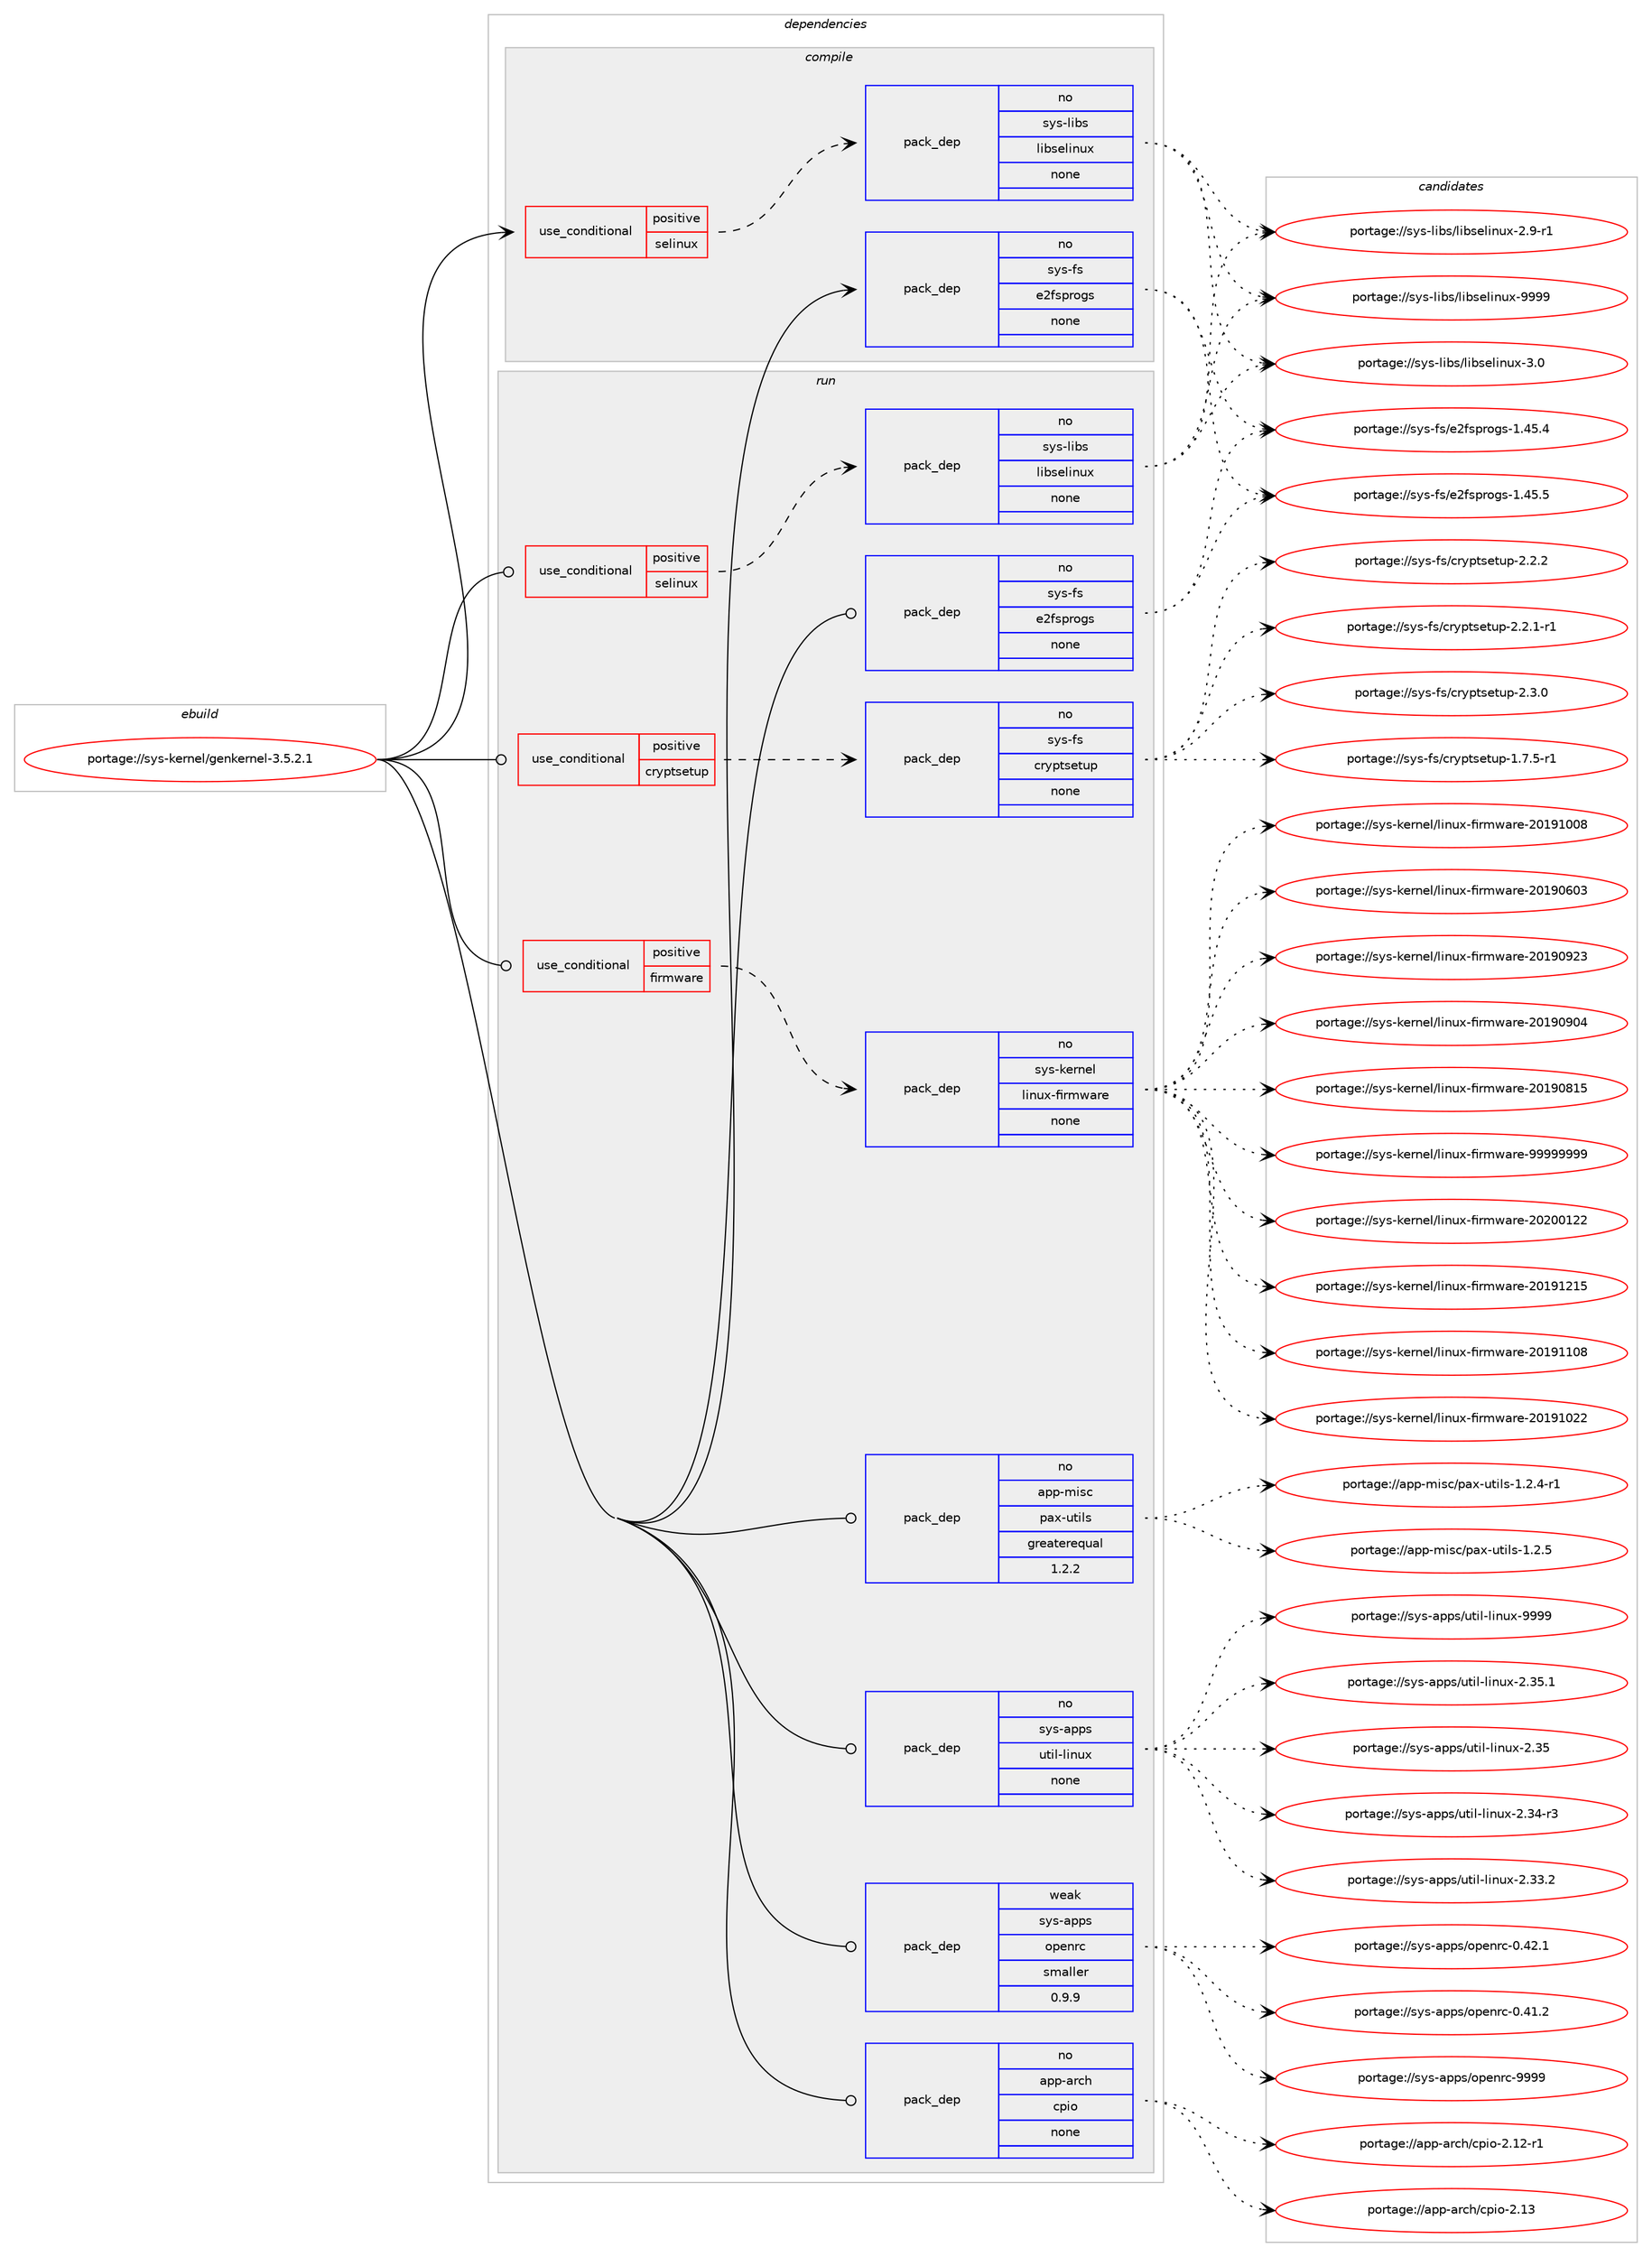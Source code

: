 digraph prolog {

# *************
# Graph options
# *************

newrank=true;
concentrate=true;
compound=true;
graph [rankdir=LR,fontname=Helvetica,fontsize=10,ranksep=1.5];#, ranksep=2.5, nodesep=0.2];
edge  [arrowhead=vee];
node  [fontname=Helvetica,fontsize=10];

# **********
# The ebuild
# **********

subgraph cluster_leftcol {
color=gray;
rank=same;
label=<<i>ebuild</i>>;
id [label="portage://sys-kernel/genkernel-3.5.2.1", color=red, width=4, href="../sys-kernel/genkernel-3.5.2.1.svg"];
}

# ****************
# The dependencies
# ****************

subgraph cluster_midcol {
color=gray;
label=<<i>dependencies</i>>;
subgraph cluster_compile {
fillcolor="#eeeeee";
style=filled;
label=<<i>compile</i>>;
subgraph cond5010 {
dependency28047 [label=<<TABLE BORDER="0" CELLBORDER="1" CELLSPACING="0" CELLPADDING="4"><TR><TD ROWSPAN="3" CELLPADDING="10">use_conditional</TD></TR><TR><TD>positive</TD></TR><TR><TD>selinux</TD></TR></TABLE>>, shape=none, color=red];
subgraph pack22301 {
dependency28048 [label=<<TABLE BORDER="0" CELLBORDER="1" CELLSPACING="0" CELLPADDING="4" WIDTH="220"><TR><TD ROWSPAN="6" CELLPADDING="30">pack_dep</TD></TR><TR><TD WIDTH="110">no</TD></TR><TR><TD>sys-libs</TD></TR><TR><TD>libselinux</TD></TR><TR><TD>none</TD></TR><TR><TD></TD></TR></TABLE>>, shape=none, color=blue];
}
dependency28047:e -> dependency28048:w [weight=20,style="dashed",arrowhead="vee"];
}
id:e -> dependency28047:w [weight=20,style="solid",arrowhead="vee"];
subgraph pack22302 {
dependency28049 [label=<<TABLE BORDER="0" CELLBORDER="1" CELLSPACING="0" CELLPADDING="4" WIDTH="220"><TR><TD ROWSPAN="6" CELLPADDING="30">pack_dep</TD></TR><TR><TD WIDTH="110">no</TD></TR><TR><TD>sys-fs</TD></TR><TR><TD>e2fsprogs</TD></TR><TR><TD>none</TD></TR><TR><TD></TD></TR></TABLE>>, shape=none, color=blue];
}
id:e -> dependency28049:w [weight=20,style="solid",arrowhead="vee"];
}
subgraph cluster_compileandrun {
fillcolor="#eeeeee";
style=filled;
label=<<i>compile and run</i>>;
}
subgraph cluster_run {
fillcolor="#eeeeee";
style=filled;
label=<<i>run</i>>;
subgraph cond5011 {
dependency28050 [label=<<TABLE BORDER="0" CELLBORDER="1" CELLSPACING="0" CELLPADDING="4"><TR><TD ROWSPAN="3" CELLPADDING="10">use_conditional</TD></TR><TR><TD>positive</TD></TR><TR><TD>cryptsetup</TD></TR></TABLE>>, shape=none, color=red];
subgraph pack22303 {
dependency28051 [label=<<TABLE BORDER="0" CELLBORDER="1" CELLSPACING="0" CELLPADDING="4" WIDTH="220"><TR><TD ROWSPAN="6" CELLPADDING="30">pack_dep</TD></TR><TR><TD WIDTH="110">no</TD></TR><TR><TD>sys-fs</TD></TR><TR><TD>cryptsetup</TD></TR><TR><TD>none</TD></TR><TR><TD></TD></TR></TABLE>>, shape=none, color=blue];
}
dependency28050:e -> dependency28051:w [weight=20,style="dashed",arrowhead="vee"];
}
id:e -> dependency28050:w [weight=20,style="solid",arrowhead="odot"];
subgraph cond5012 {
dependency28052 [label=<<TABLE BORDER="0" CELLBORDER="1" CELLSPACING="0" CELLPADDING="4"><TR><TD ROWSPAN="3" CELLPADDING="10">use_conditional</TD></TR><TR><TD>positive</TD></TR><TR><TD>firmware</TD></TR></TABLE>>, shape=none, color=red];
subgraph pack22304 {
dependency28053 [label=<<TABLE BORDER="0" CELLBORDER="1" CELLSPACING="0" CELLPADDING="4" WIDTH="220"><TR><TD ROWSPAN="6" CELLPADDING="30">pack_dep</TD></TR><TR><TD WIDTH="110">no</TD></TR><TR><TD>sys-kernel</TD></TR><TR><TD>linux-firmware</TD></TR><TR><TD>none</TD></TR><TR><TD></TD></TR></TABLE>>, shape=none, color=blue];
}
dependency28052:e -> dependency28053:w [weight=20,style="dashed",arrowhead="vee"];
}
id:e -> dependency28052:w [weight=20,style="solid",arrowhead="odot"];
subgraph cond5013 {
dependency28054 [label=<<TABLE BORDER="0" CELLBORDER="1" CELLSPACING="0" CELLPADDING="4"><TR><TD ROWSPAN="3" CELLPADDING="10">use_conditional</TD></TR><TR><TD>positive</TD></TR><TR><TD>selinux</TD></TR></TABLE>>, shape=none, color=red];
subgraph pack22305 {
dependency28055 [label=<<TABLE BORDER="0" CELLBORDER="1" CELLSPACING="0" CELLPADDING="4" WIDTH="220"><TR><TD ROWSPAN="6" CELLPADDING="30">pack_dep</TD></TR><TR><TD WIDTH="110">no</TD></TR><TR><TD>sys-libs</TD></TR><TR><TD>libselinux</TD></TR><TR><TD>none</TD></TR><TR><TD></TD></TR></TABLE>>, shape=none, color=blue];
}
dependency28054:e -> dependency28055:w [weight=20,style="dashed",arrowhead="vee"];
}
id:e -> dependency28054:w [weight=20,style="solid",arrowhead="odot"];
subgraph pack22306 {
dependency28056 [label=<<TABLE BORDER="0" CELLBORDER="1" CELLSPACING="0" CELLPADDING="4" WIDTH="220"><TR><TD ROWSPAN="6" CELLPADDING="30">pack_dep</TD></TR><TR><TD WIDTH="110">no</TD></TR><TR><TD>app-arch</TD></TR><TR><TD>cpio</TD></TR><TR><TD>none</TD></TR><TR><TD></TD></TR></TABLE>>, shape=none, color=blue];
}
id:e -> dependency28056:w [weight=20,style="solid",arrowhead="odot"];
subgraph pack22307 {
dependency28057 [label=<<TABLE BORDER="0" CELLBORDER="1" CELLSPACING="0" CELLPADDING="4" WIDTH="220"><TR><TD ROWSPAN="6" CELLPADDING="30">pack_dep</TD></TR><TR><TD WIDTH="110">no</TD></TR><TR><TD>app-misc</TD></TR><TR><TD>pax-utils</TD></TR><TR><TD>greaterequal</TD></TR><TR><TD>1.2.2</TD></TR></TABLE>>, shape=none, color=blue];
}
id:e -> dependency28057:w [weight=20,style="solid",arrowhead="odot"];
subgraph pack22308 {
dependency28058 [label=<<TABLE BORDER="0" CELLBORDER="1" CELLSPACING="0" CELLPADDING="4" WIDTH="220"><TR><TD ROWSPAN="6" CELLPADDING="30">pack_dep</TD></TR><TR><TD WIDTH="110">no</TD></TR><TR><TD>sys-apps</TD></TR><TR><TD>util-linux</TD></TR><TR><TD>none</TD></TR><TR><TD></TD></TR></TABLE>>, shape=none, color=blue];
}
id:e -> dependency28058:w [weight=20,style="solid",arrowhead="odot"];
subgraph pack22309 {
dependency28059 [label=<<TABLE BORDER="0" CELLBORDER="1" CELLSPACING="0" CELLPADDING="4" WIDTH="220"><TR><TD ROWSPAN="6" CELLPADDING="30">pack_dep</TD></TR><TR><TD WIDTH="110">no</TD></TR><TR><TD>sys-fs</TD></TR><TR><TD>e2fsprogs</TD></TR><TR><TD>none</TD></TR><TR><TD></TD></TR></TABLE>>, shape=none, color=blue];
}
id:e -> dependency28059:w [weight=20,style="solid",arrowhead="odot"];
subgraph pack22310 {
dependency28060 [label=<<TABLE BORDER="0" CELLBORDER="1" CELLSPACING="0" CELLPADDING="4" WIDTH="220"><TR><TD ROWSPAN="6" CELLPADDING="30">pack_dep</TD></TR><TR><TD WIDTH="110">weak</TD></TR><TR><TD>sys-apps</TD></TR><TR><TD>openrc</TD></TR><TR><TD>smaller</TD></TR><TR><TD>0.9.9</TD></TR></TABLE>>, shape=none, color=blue];
}
id:e -> dependency28060:w [weight=20,style="solid",arrowhead="odot"];
}
}

# **************
# The candidates
# **************

subgraph cluster_choices {
rank=same;
color=gray;
label=<<i>candidates</i>>;

subgraph choice22301 {
color=black;
nodesep=1;
choice115121115451081059811547108105981151011081051101171204557575757 [label="portage://sys-libs/libselinux-9999", color=red, width=4,href="../sys-libs/libselinux-9999.svg"];
choice1151211154510810598115471081059811510110810511011712045514648 [label="portage://sys-libs/libselinux-3.0", color=red, width=4,href="../sys-libs/libselinux-3.0.svg"];
choice11512111545108105981154710810598115101108105110117120455046574511449 [label="portage://sys-libs/libselinux-2.9-r1", color=red, width=4,href="../sys-libs/libselinux-2.9-r1.svg"];
dependency28048:e -> choice115121115451081059811547108105981151011081051101171204557575757:w [style=dotted,weight="100"];
dependency28048:e -> choice1151211154510810598115471081059811510110810511011712045514648:w [style=dotted,weight="100"];
dependency28048:e -> choice11512111545108105981154710810598115101108105110117120455046574511449:w [style=dotted,weight="100"];
}
subgraph choice22302 {
color=black;
nodesep=1;
choice11512111545102115471015010211511211411110311545494652534653 [label="portage://sys-fs/e2fsprogs-1.45.5", color=red, width=4,href="../sys-fs/e2fsprogs-1.45.5.svg"];
choice11512111545102115471015010211511211411110311545494652534652 [label="portage://sys-fs/e2fsprogs-1.45.4", color=red, width=4,href="../sys-fs/e2fsprogs-1.45.4.svg"];
dependency28049:e -> choice11512111545102115471015010211511211411110311545494652534653:w [style=dotted,weight="100"];
dependency28049:e -> choice11512111545102115471015010211511211411110311545494652534652:w [style=dotted,weight="100"];
}
subgraph choice22303 {
color=black;
nodesep=1;
choice115121115451021154799114121112116115101116117112455046514648 [label="portage://sys-fs/cryptsetup-2.3.0", color=red, width=4,href="../sys-fs/cryptsetup-2.3.0.svg"];
choice115121115451021154799114121112116115101116117112455046504650 [label="portage://sys-fs/cryptsetup-2.2.2", color=red, width=4,href="../sys-fs/cryptsetup-2.2.2.svg"];
choice1151211154510211547991141211121161151011161171124550465046494511449 [label="portage://sys-fs/cryptsetup-2.2.1-r1", color=red, width=4,href="../sys-fs/cryptsetup-2.2.1-r1.svg"];
choice1151211154510211547991141211121161151011161171124549465546534511449 [label="portage://sys-fs/cryptsetup-1.7.5-r1", color=red, width=4,href="../sys-fs/cryptsetup-1.7.5-r1.svg"];
dependency28051:e -> choice115121115451021154799114121112116115101116117112455046514648:w [style=dotted,weight="100"];
dependency28051:e -> choice115121115451021154799114121112116115101116117112455046504650:w [style=dotted,weight="100"];
dependency28051:e -> choice1151211154510211547991141211121161151011161171124550465046494511449:w [style=dotted,weight="100"];
dependency28051:e -> choice1151211154510211547991141211121161151011161171124549465546534511449:w [style=dotted,weight="100"];
}
subgraph choice22304 {
color=black;
nodesep=1;
choice11512111545107101114110101108471081051101171204510210511410911997114101455757575757575757 [label="portage://sys-kernel/linux-firmware-99999999", color=red, width=4,href="../sys-kernel/linux-firmware-99999999.svg"];
choice11512111545107101114110101108471081051101171204510210511410911997114101455048504848495050 [label="portage://sys-kernel/linux-firmware-20200122", color=red, width=4,href="../sys-kernel/linux-firmware-20200122.svg"];
choice11512111545107101114110101108471081051101171204510210511410911997114101455048495749504953 [label="portage://sys-kernel/linux-firmware-20191215", color=red, width=4,href="../sys-kernel/linux-firmware-20191215.svg"];
choice11512111545107101114110101108471081051101171204510210511410911997114101455048495749494856 [label="portage://sys-kernel/linux-firmware-20191108", color=red, width=4,href="../sys-kernel/linux-firmware-20191108.svg"];
choice11512111545107101114110101108471081051101171204510210511410911997114101455048495749485050 [label="portage://sys-kernel/linux-firmware-20191022", color=red, width=4,href="../sys-kernel/linux-firmware-20191022.svg"];
choice11512111545107101114110101108471081051101171204510210511410911997114101455048495749484856 [label="portage://sys-kernel/linux-firmware-20191008", color=red, width=4,href="../sys-kernel/linux-firmware-20191008.svg"];
choice11512111545107101114110101108471081051101171204510210511410911997114101455048495748575051 [label="portage://sys-kernel/linux-firmware-20190923", color=red, width=4,href="../sys-kernel/linux-firmware-20190923.svg"];
choice11512111545107101114110101108471081051101171204510210511410911997114101455048495748574852 [label="portage://sys-kernel/linux-firmware-20190904", color=red, width=4,href="../sys-kernel/linux-firmware-20190904.svg"];
choice11512111545107101114110101108471081051101171204510210511410911997114101455048495748564953 [label="portage://sys-kernel/linux-firmware-20190815", color=red, width=4,href="../sys-kernel/linux-firmware-20190815.svg"];
choice11512111545107101114110101108471081051101171204510210511410911997114101455048495748544851 [label="portage://sys-kernel/linux-firmware-20190603", color=red, width=4,href="../sys-kernel/linux-firmware-20190603.svg"];
dependency28053:e -> choice11512111545107101114110101108471081051101171204510210511410911997114101455757575757575757:w [style=dotted,weight="100"];
dependency28053:e -> choice11512111545107101114110101108471081051101171204510210511410911997114101455048504848495050:w [style=dotted,weight="100"];
dependency28053:e -> choice11512111545107101114110101108471081051101171204510210511410911997114101455048495749504953:w [style=dotted,weight="100"];
dependency28053:e -> choice11512111545107101114110101108471081051101171204510210511410911997114101455048495749494856:w [style=dotted,weight="100"];
dependency28053:e -> choice11512111545107101114110101108471081051101171204510210511410911997114101455048495749485050:w [style=dotted,weight="100"];
dependency28053:e -> choice11512111545107101114110101108471081051101171204510210511410911997114101455048495749484856:w [style=dotted,weight="100"];
dependency28053:e -> choice11512111545107101114110101108471081051101171204510210511410911997114101455048495748575051:w [style=dotted,weight="100"];
dependency28053:e -> choice11512111545107101114110101108471081051101171204510210511410911997114101455048495748574852:w [style=dotted,weight="100"];
dependency28053:e -> choice11512111545107101114110101108471081051101171204510210511410911997114101455048495748564953:w [style=dotted,weight="100"];
dependency28053:e -> choice11512111545107101114110101108471081051101171204510210511410911997114101455048495748544851:w [style=dotted,weight="100"];
}
subgraph choice22305 {
color=black;
nodesep=1;
choice115121115451081059811547108105981151011081051101171204557575757 [label="portage://sys-libs/libselinux-9999", color=red, width=4,href="../sys-libs/libselinux-9999.svg"];
choice1151211154510810598115471081059811510110810511011712045514648 [label="portage://sys-libs/libselinux-3.0", color=red, width=4,href="../sys-libs/libselinux-3.0.svg"];
choice11512111545108105981154710810598115101108105110117120455046574511449 [label="portage://sys-libs/libselinux-2.9-r1", color=red, width=4,href="../sys-libs/libselinux-2.9-r1.svg"];
dependency28055:e -> choice115121115451081059811547108105981151011081051101171204557575757:w [style=dotted,weight="100"];
dependency28055:e -> choice1151211154510810598115471081059811510110810511011712045514648:w [style=dotted,weight="100"];
dependency28055:e -> choice11512111545108105981154710810598115101108105110117120455046574511449:w [style=dotted,weight="100"];
}
subgraph choice22306 {
color=black;
nodesep=1;
choice9711211245971149910447991121051114550464951 [label="portage://app-arch/cpio-2.13", color=red, width=4,href="../app-arch/cpio-2.13.svg"];
choice97112112459711499104479911210511145504649504511449 [label="portage://app-arch/cpio-2.12-r1", color=red, width=4,href="../app-arch/cpio-2.12-r1.svg"];
dependency28056:e -> choice9711211245971149910447991121051114550464951:w [style=dotted,weight="100"];
dependency28056:e -> choice97112112459711499104479911210511145504649504511449:w [style=dotted,weight="100"];
}
subgraph choice22307 {
color=black;
nodesep=1;
choice971121124510910511599471129712045117116105108115454946504653 [label="portage://app-misc/pax-utils-1.2.5", color=red, width=4,href="../app-misc/pax-utils-1.2.5.svg"];
choice9711211245109105115994711297120451171161051081154549465046524511449 [label="portage://app-misc/pax-utils-1.2.4-r1", color=red, width=4,href="../app-misc/pax-utils-1.2.4-r1.svg"];
dependency28057:e -> choice971121124510910511599471129712045117116105108115454946504653:w [style=dotted,weight="100"];
dependency28057:e -> choice9711211245109105115994711297120451171161051081154549465046524511449:w [style=dotted,weight="100"];
}
subgraph choice22308 {
color=black;
nodesep=1;
choice115121115459711211211547117116105108451081051101171204557575757 [label="portage://sys-apps/util-linux-9999", color=red, width=4,href="../sys-apps/util-linux-9999.svg"];
choice1151211154597112112115471171161051084510810511011712045504651534649 [label="portage://sys-apps/util-linux-2.35.1", color=red, width=4,href="../sys-apps/util-linux-2.35.1.svg"];
choice115121115459711211211547117116105108451081051101171204550465153 [label="portage://sys-apps/util-linux-2.35", color=red, width=4,href="../sys-apps/util-linux-2.35.svg"];
choice1151211154597112112115471171161051084510810511011712045504651524511451 [label="portage://sys-apps/util-linux-2.34-r3", color=red, width=4,href="../sys-apps/util-linux-2.34-r3.svg"];
choice1151211154597112112115471171161051084510810511011712045504651514650 [label="portage://sys-apps/util-linux-2.33.2", color=red, width=4,href="../sys-apps/util-linux-2.33.2.svg"];
dependency28058:e -> choice115121115459711211211547117116105108451081051101171204557575757:w [style=dotted,weight="100"];
dependency28058:e -> choice1151211154597112112115471171161051084510810511011712045504651534649:w [style=dotted,weight="100"];
dependency28058:e -> choice115121115459711211211547117116105108451081051101171204550465153:w [style=dotted,weight="100"];
dependency28058:e -> choice1151211154597112112115471171161051084510810511011712045504651524511451:w [style=dotted,weight="100"];
dependency28058:e -> choice1151211154597112112115471171161051084510810511011712045504651514650:w [style=dotted,weight="100"];
}
subgraph choice22309 {
color=black;
nodesep=1;
choice11512111545102115471015010211511211411110311545494652534653 [label="portage://sys-fs/e2fsprogs-1.45.5", color=red, width=4,href="../sys-fs/e2fsprogs-1.45.5.svg"];
choice11512111545102115471015010211511211411110311545494652534652 [label="portage://sys-fs/e2fsprogs-1.45.4", color=red, width=4,href="../sys-fs/e2fsprogs-1.45.4.svg"];
dependency28059:e -> choice11512111545102115471015010211511211411110311545494652534653:w [style=dotted,weight="100"];
dependency28059:e -> choice11512111545102115471015010211511211411110311545494652534652:w [style=dotted,weight="100"];
}
subgraph choice22310 {
color=black;
nodesep=1;
choice115121115459711211211547111112101110114994557575757 [label="portage://sys-apps/openrc-9999", color=red, width=4,href="../sys-apps/openrc-9999.svg"];
choice1151211154597112112115471111121011101149945484652504649 [label="portage://sys-apps/openrc-0.42.1", color=red, width=4,href="../sys-apps/openrc-0.42.1.svg"];
choice1151211154597112112115471111121011101149945484652494650 [label="portage://sys-apps/openrc-0.41.2", color=red, width=4,href="../sys-apps/openrc-0.41.2.svg"];
dependency28060:e -> choice115121115459711211211547111112101110114994557575757:w [style=dotted,weight="100"];
dependency28060:e -> choice1151211154597112112115471111121011101149945484652504649:w [style=dotted,weight="100"];
dependency28060:e -> choice1151211154597112112115471111121011101149945484652494650:w [style=dotted,weight="100"];
}
}

}
